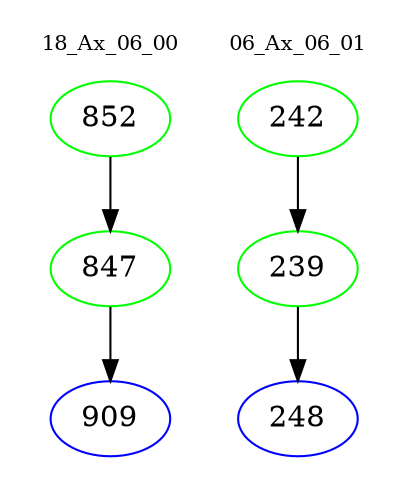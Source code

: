 digraph{
subgraph cluster_0 {
color = white
label = "18_Ax_06_00";
fontsize=10;
T0_852 [label="852", color="green"]
T0_852 -> T0_847 [color="black"]
T0_847 [label="847", color="green"]
T0_847 -> T0_909 [color="black"]
T0_909 [label="909", color="blue"]
}
subgraph cluster_1 {
color = white
label = "06_Ax_06_01";
fontsize=10;
T1_242 [label="242", color="green"]
T1_242 -> T1_239 [color="black"]
T1_239 [label="239", color="green"]
T1_239 -> T1_248 [color="black"]
T1_248 [label="248", color="blue"]
}
}
